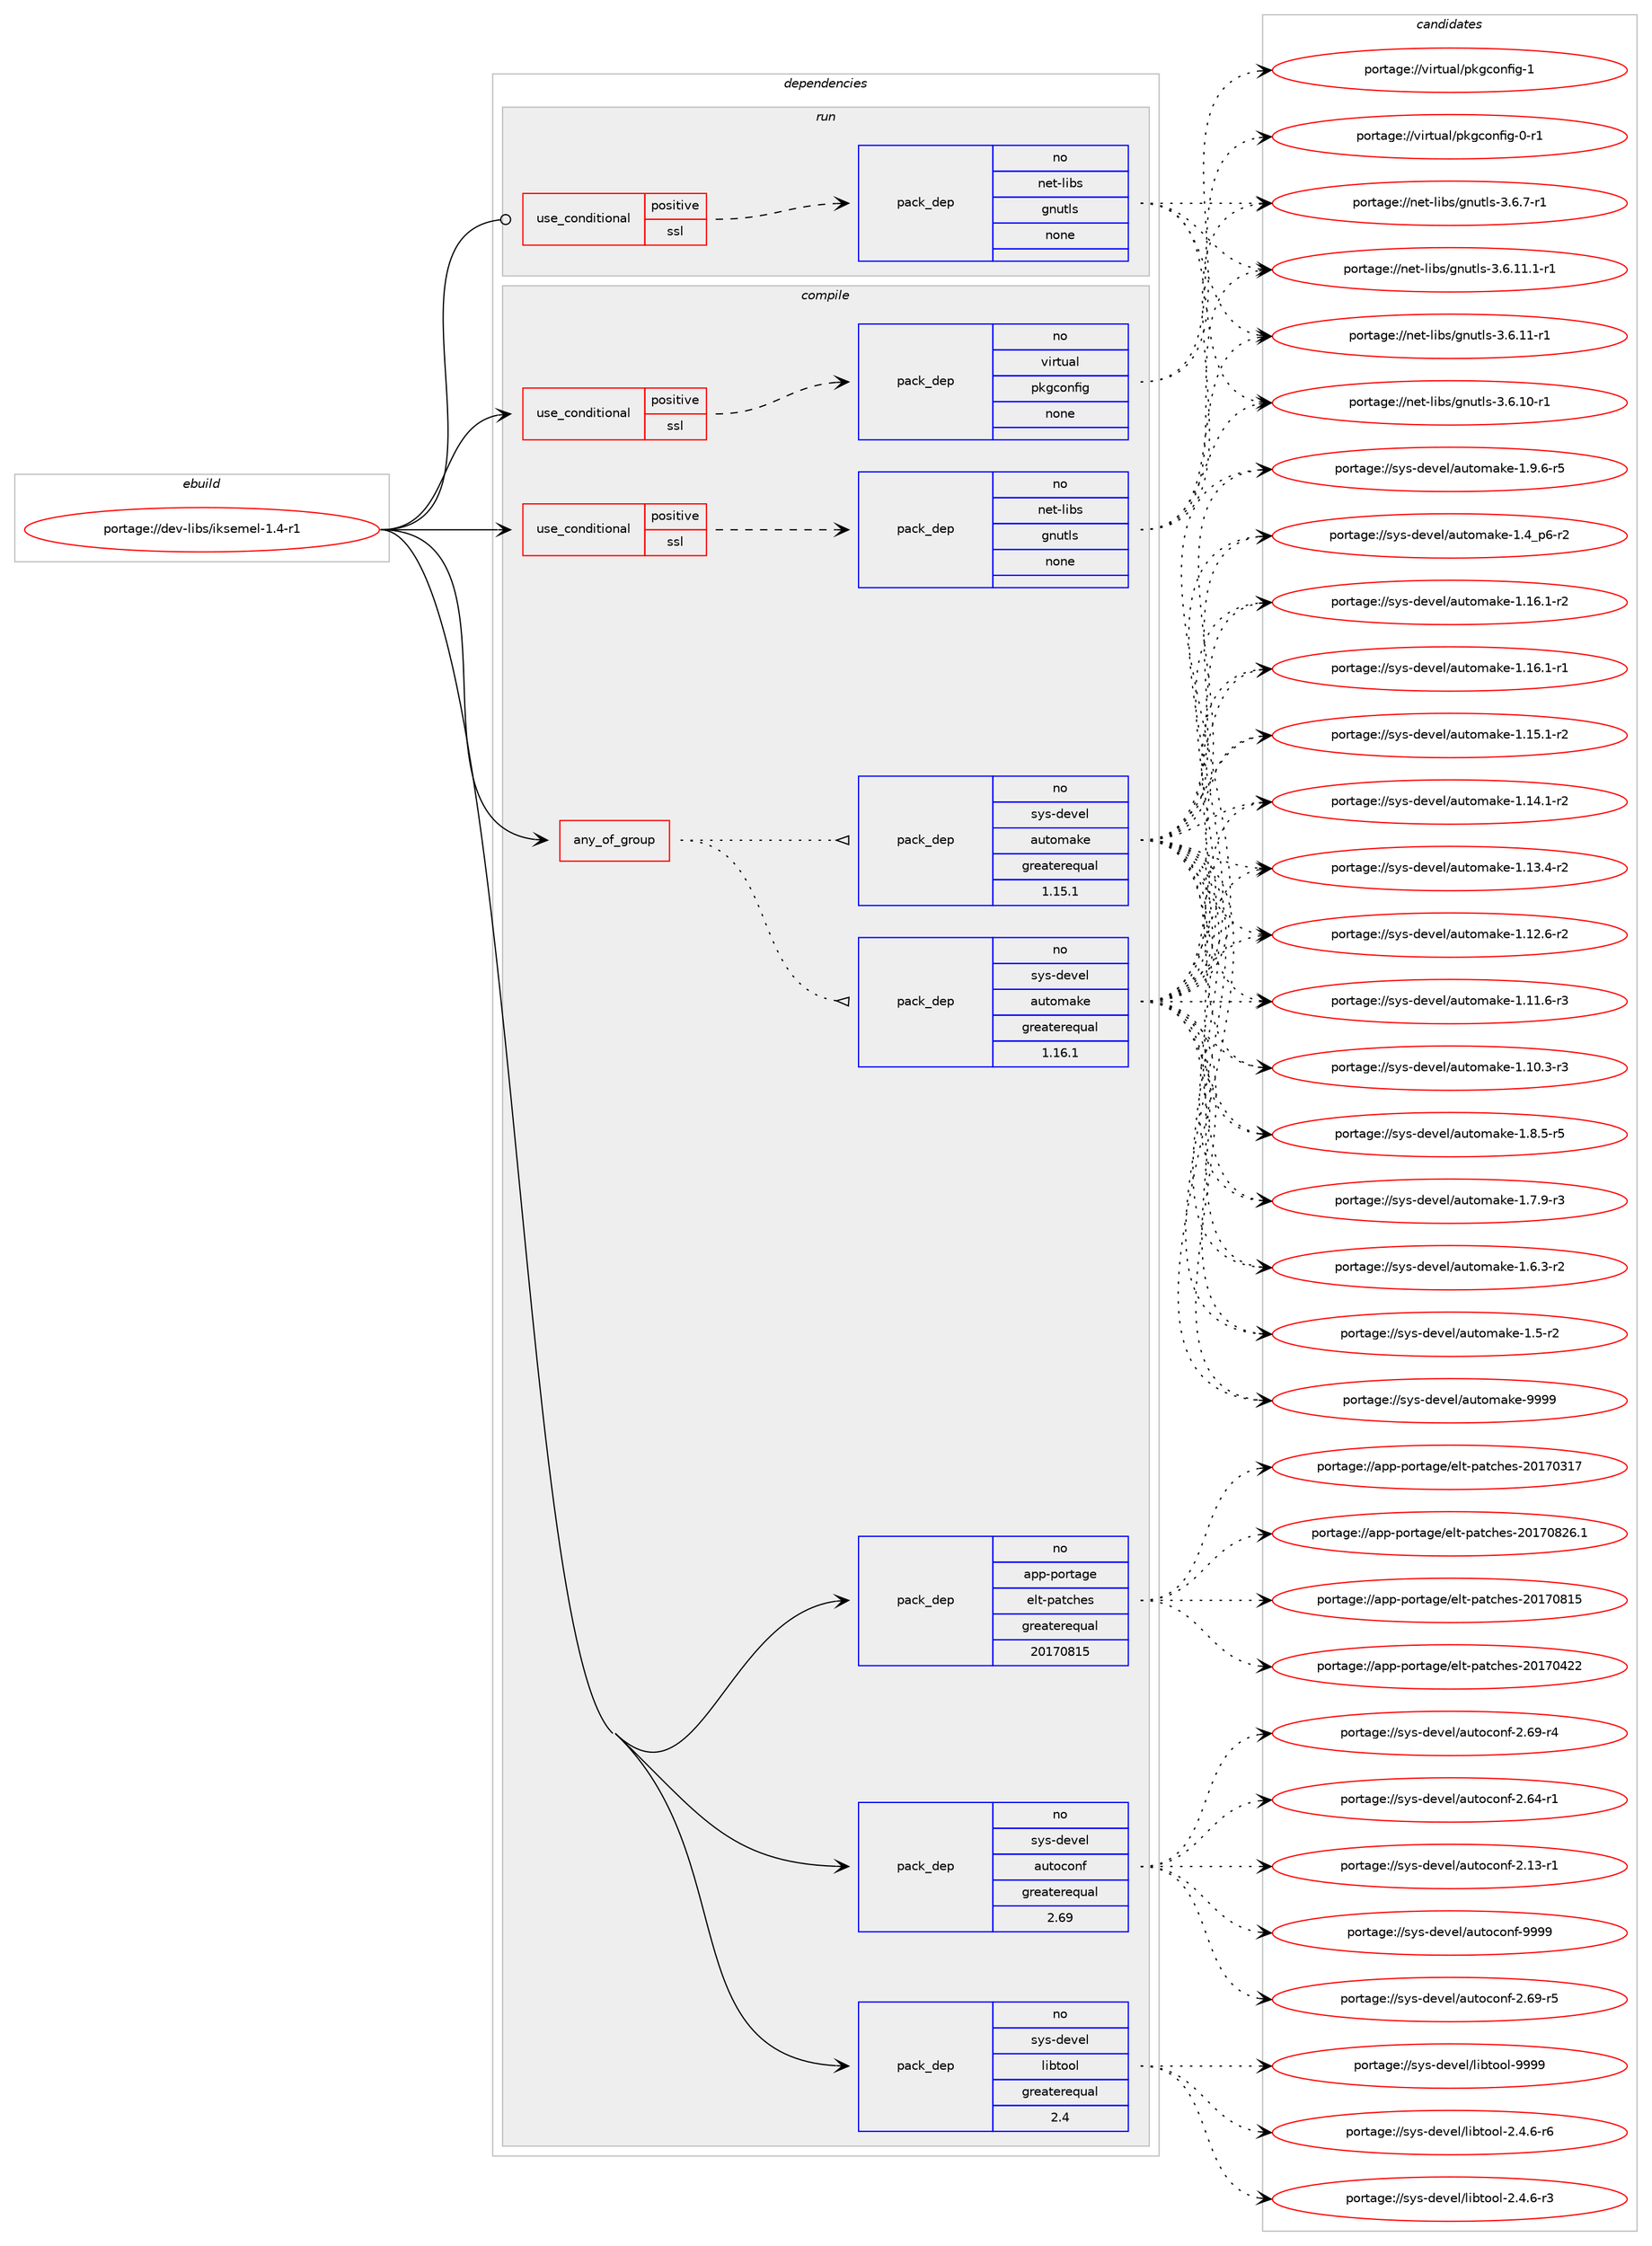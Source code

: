 digraph prolog {

# *************
# Graph options
# *************

newrank=true;
concentrate=true;
compound=true;
graph [rankdir=LR,fontname=Helvetica,fontsize=10,ranksep=1.5];#, ranksep=2.5, nodesep=0.2];
edge  [arrowhead=vee];
node  [fontname=Helvetica,fontsize=10];

# **********
# The ebuild
# **********

subgraph cluster_leftcol {
color=gray;
label=<<i>ebuild</i>>;
id [label="portage://dev-libs/iksemel-1.4-r1", color=red, width=4, href="../dev-libs/iksemel-1.4-r1.svg"];
}

# ****************
# The dependencies
# ****************

subgraph cluster_midcol {
color=gray;
label=<<i>dependencies</i>>;
subgraph cluster_compile {
fillcolor="#eeeeee";
style=filled;
label=<<i>compile</i>>;
subgraph any5096 {
dependency514091 [label=<<TABLE BORDER="0" CELLBORDER="1" CELLSPACING="0" CELLPADDING="4"><TR><TD CELLPADDING="10">any_of_group</TD></TR></TABLE>>, shape=none, color=red];subgraph pack383114 {
dependency514092 [label=<<TABLE BORDER="0" CELLBORDER="1" CELLSPACING="0" CELLPADDING="4" WIDTH="220"><TR><TD ROWSPAN="6" CELLPADDING="30">pack_dep</TD></TR><TR><TD WIDTH="110">no</TD></TR><TR><TD>sys-devel</TD></TR><TR><TD>automake</TD></TR><TR><TD>greaterequal</TD></TR><TR><TD>1.16.1</TD></TR></TABLE>>, shape=none, color=blue];
}
dependency514091:e -> dependency514092:w [weight=20,style="dotted",arrowhead="oinv"];
subgraph pack383115 {
dependency514093 [label=<<TABLE BORDER="0" CELLBORDER="1" CELLSPACING="0" CELLPADDING="4" WIDTH="220"><TR><TD ROWSPAN="6" CELLPADDING="30">pack_dep</TD></TR><TR><TD WIDTH="110">no</TD></TR><TR><TD>sys-devel</TD></TR><TR><TD>automake</TD></TR><TR><TD>greaterequal</TD></TR><TR><TD>1.15.1</TD></TR></TABLE>>, shape=none, color=blue];
}
dependency514091:e -> dependency514093:w [weight=20,style="dotted",arrowhead="oinv"];
}
id:e -> dependency514091:w [weight=20,style="solid",arrowhead="vee"];
subgraph cond125646 {
dependency514094 [label=<<TABLE BORDER="0" CELLBORDER="1" CELLSPACING="0" CELLPADDING="4"><TR><TD ROWSPAN="3" CELLPADDING="10">use_conditional</TD></TR><TR><TD>positive</TD></TR><TR><TD>ssl</TD></TR></TABLE>>, shape=none, color=red];
subgraph pack383116 {
dependency514095 [label=<<TABLE BORDER="0" CELLBORDER="1" CELLSPACING="0" CELLPADDING="4" WIDTH="220"><TR><TD ROWSPAN="6" CELLPADDING="30">pack_dep</TD></TR><TR><TD WIDTH="110">no</TD></TR><TR><TD>net-libs</TD></TR><TR><TD>gnutls</TD></TR><TR><TD>none</TD></TR><TR><TD></TD></TR></TABLE>>, shape=none, color=blue];
}
dependency514094:e -> dependency514095:w [weight=20,style="dashed",arrowhead="vee"];
}
id:e -> dependency514094:w [weight=20,style="solid",arrowhead="vee"];
subgraph cond125647 {
dependency514096 [label=<<TABLE BORDER="0" CELLBORDER="1" CELLSPACING="0" CELLPADDING="4"><TR><TD ROWSPAN="3" CELLPADDING="10">use_conditional</TD></TR><TR><TD>positive</TD></TR><TR><TD>ssl</TD></TR></TABLE>>, shape=none, color=red];
subgraph pack383117 {
dependency514097 [label=<<TABLE BORDER="0" CELLBORDER="1" CELLSPACING="0" CELLPADDING="4" WIDTH="220"><TR><TD ROWSPAN="6" CELLPADDING="30">pack_dep</TD></TR><TR><TD WIDTH="110">no</TD></TR><TR><TD>virtual</TD></TR><TR><TD>pkgconfig</TD></TR><TR><TD>none</TD></TR><TR><TD></TD></TR></TABLE>>, shape=none, color=blue];
}
dependency514096:e -> dependency514097:w [weight=20,style="dashed",arrowhead="vee"];
}
id:e -> dependency514096:w [weight=20,style="solid",arrowhead="vee"];
subgraph pack383118 {
dependency514098 [label=<<TABLE BORDER="0" CELLBORDER="1" CELLSPACING="0" CELLPADDING="4" WIDTH="220"><TR><TD ROWSPAN="6" CELLPADDING="30">pack_dep</TD></TR><TR><TD WIDTH="110">no</TD></TR><TR><TD>app-portage</TD></TR><TR><TD>elt-patches</TD></TR><TR><TD>greaterequal</TD></TR><TR><TD>20170815</TD></TR></TABLE>>, shape=none, color=blue];
}
id:e -> dependency514098:w [weight=20,style="solid",arrowhead="vee"];
subgraph pack383119 {
dependency514099 [label=<<TABLE BORDER="0" CELLBORDER="1" CELLSPACING="0" CELLPADDING="4" WIDTH="220"><TR><TD ROWSPAN="6" CELLPADDING="30">pack_dep</TD></TR><TR><TD WIDTH="110">no</TD></TR><TR><TD>sys-devel</TD></TR><TR><TD>autoconf</TD></TR><TR><TD>greaterequal</TD></TR><TR><TD>2.69</TD></TR></TABLE>>, shape=none, color=blue];
}
id:e -> dependency514099:w [weight=20,style="solid",arrowhead="vee"];
subgraph pack383120 {
dependency514100 [label=<<TABLE BORDER="0" CELLBORDER="1" CELLSPACING="0" CELLPADDING="4" WIDTH="220"><TR><TD ROWSPAN="6" CELLPADDING="30">pack_dep</TD></TR><TR><TD WIDTH="110">no</TD></TR><TR><TD>sys-devel</TD></TR><TR><TD>libtool</TD></TR><TR><TD>greaterequal</TD></TR><TR><TD>2.4</TD></TR></TABLE>>, shape=none, color=blue];
}
id:e -> dependency514100:w [weight=20,style="solid",arrowhead="vee"];
}
subgraph cluster_compileandrun {
fillcolor="#eeeeee";
style=filled;
label=<<i>compile and run</i>>;
}
subgraph cluster_run {
fillcolor="#eeeeee";
style=filled;
label=<<i>run</i>>;
subgraph cond125648 {
dependency514101 [label=<<TABLE BORDER="0" CELLBORDER="1" CELLSPACING="0" CELLPADDING="4"><TR><TD ROWSPAN="3" CELLPADDING="10">use_conditional</TD></TR><TR><TD>positive</TD></TR><TR><TD>ssl</TD></TR></TABLE>>, shape=none, color=red];
subgraph pack383121 {
dependency514102 [label=<<TABLE BORDER="0" CELLBORDER="1" CELLSPACING="0" CELLPADDING="4" WIDTH="220"><TR><TD ROWSPAN="6" CELLPADDING="30">pack_dep</TD></TR><TR><TD WIDTH="110">no</TD></TR><TR><TD>net-libs</TD></TR><TR><TD>gnutls</TD></TR><TR><TD>none</TD></TR><TR><TD></TD></TR></TABLE>>, shape=none, color=blue];
}
dependency514101:e -> dependency514102:w [weight=20,style="dashed",arrowhead="vee"];
}
id:e -> dependency514101:w [weight=20,style="solid",arrowhead="odot"];
}
}

# **************
# The candidates
# **************

subgraph cluster_choices {
rank=same;
color=gray;
label=<<i>candidates</i>>;

subgraph choice383114 {
color=black;
nodesep=1;
choice115121115451001011181011084797117116111109971071014557575757 [label="portage://sys-devel/automake-9999", color=red, width=4,href="../sys-devel/automake-9999.svg"];
choice115121115451001011181011084797117116111109971071014549465746544511453 [label="portage://sys-devel/automake-1.9.6-r5", color=red, width=4,href="../sys-devel/automake-1.9.6-r5.svg"];
choice115121115451001011181011084797117116111109971071014549465646534511453 [label="portage://sys-devel/automake-1.8.5-r5", color=red, width=4,href="../sys-devel/automake-1.8.5-r5.svg"];
choice115121115451001011181011084797117116111109971071014549465546574511451 [label="portage://sys-devel/automake-1.7.9-r3", color=red, width=4,href="../sys-devel/automake-1.7.9-r3.svg"];
choice115121115451001011181011084797117116111109971071014549465446514511450 [label="portage://sys-devel/automake-1.6.3-r2", color=red, width=4,href="../sys-devel/automake-1.6.3-r2.svg"];
choice11512111545100101118101108479711711611110997107101454946534511450 [label="portage://sys-devel/automake-1.5-r2", color=red, width=4,href="../sys-devel/automake-1.5-r2.svg"];
choice115121115451001011181011084797117116111109971071014549465295112544511450 [label="portage://sys-devel/automake-1.4_p6-r2", color=red, width=4,href="../sys-devel/automake-1.4_p6-r2.svg"];
choice11512111545100101118101108479711711611110997107101454946495446494511450 [label="portage://sys-devel/automake-1.16.1-r2", color=red, width=4,href="../sys-devel/automake-1.16.1-r2.svg"];
choice11512111545100101118101108479711711611110997107101454946495446494511449 [label="portage://sys-devel/automake-1.16.1-r1", color=red, width=4,href="../sys-devel/automake-1.16.1-r1.svg"];
choice11512111545100101118101108479711711611110997107101454946495346494511450 [label="portage://sys-devel/automake-1.15.1-r2", color=red, width=4,href="../sys-devel/automake-1.15.1-r2.svg"];
choice11512111545100101118101108479711711611110997107101454946495246494511450 [label="portage://sys-devel/automake-1.14.1-r2", color=red, width=4,href="../sys-devel/automake-1.14.1-r2.svg"];
choice11512111545100101118101108479711711611110997107101454946495146524511450 [label="portage://sys-devel/automake-1.13.4-r2", color=red, width=4,href="../sys-devel/automake-1.13.4-r2.svg"];
choice11512111545100101118101108479711711611110997107101454946495046544511450 [label="portage://sys-devel/automake-1.12.6-r2", color=red, width=4,href="../sys-devel/automake-1.12.6-r2.svg"];
choice11512111545100101118101108479711711611110997107101454946494946544511451 [label="portage://sys-devel/automake-1.11.6-r3", color=red, width=4,href="../sys-devel/automake-1.11.6-r3.svg"];
choice11512111545100101118101108479711711611110997107101454946494846514511451 [label="portage://sys-devel/automake-1.10.3-r3", color=red, width=4,href="../sys-devel/automake-1.10.3-r3.svg"];
dependency514092:e -> choice115121115451001011181011084797117116111109971071014557575757:w [style=dotted,weight="100"];
dependency514092:e -> choice115121115451001011181011084797117116111109971071014549465746544511453:w [style=dotted,weight="100"];
dependency514092:e -> choice115121115451001011181011084797117116111109971071014549465646534511453:w [style=dotted,weight="100"];
dependency514092:e -> choice115121115451001011181011084797117116111109971071014549465546574511451:w [style=dotted,weight="100"];
dependency514092:e -> choice115121115451001011181011084797117116111109971071014549465446514511450:w [style=dotted,weight="100"];
dependency514092:e -> choice11512111545100101118101108479711711611110997107101454946534511450:w [style=dotted,weight="100"];
dependency514092:e -> choice115121115451001011181011084797117116111109971071014549465295112544511450:w [style=dotted,weight="100"];
dependency514092:e -> choice11512111545100101118101108479711711611110997107101454946495446494511450:w [style=dotted,weight="100"];
dependency514092:e -> choice11512111545100101118101108479711711611110997107101454946495446494511449:w [style=dotted,weight="100"];
dependency514092:e -> choice11512111545100101118101108479711711611110997107101454946495346494511450:w [style=dotted,weight="100"];
dependency514092:e -> choice11512111545100101118101108479711711611110997107101454946495246494511450:w [style=dotted,weight="100"];
dependency514092:e -> choice11512111545100101118101108479711711611110997107101454946495146524511450:w [style=dotted,weight="100"];
dependency514092:e -> choice11512111545100101118101108479711711611110997107101454946495046544511450:w [style=dotted,weight="100"];
dependency514092:e -> choice11512111545100101118101108479711711611110997107101454946494946544511451:w [style=dotted,weight="100"];
dependency514092:e -> choice11512111545100101118101108479711711611110997107101454946494846514511451:w [style=dotted,weight="100"];
}
subgraph choice383115 {
color=black;
nodesep=1;
choice115121115451001011181011084797117116111109971071014557575757 [label="portage://sys-devel/automake-9999", color=red, width=4,href="../sys-devel/automake-9999.svg"];
choice115121115451001011181011084797117116111109971071014549465746544511453 [label="portage://sys-devel/automake-1.9.6-r5", color=red, width=4,href="../sys-devel/automake-1.9.6-r5.svg"];
choice115121115451001011181011084797117116111109971071014549465646534511453 [label="portage://sys-devel/automake-1.8.5-r5", color=red, width=4,href="../sys-devel/automake-1.8.5-r5.svg"];
choice115121115451001011181011084797117116111109971071014549465546574511451 [label="portage://sys-devel/automake-1.7.9-r3", color=red, width=4,href="../sys-devel/automake-1.7.9-r3.svg"];
choice115121115451001011181011084797117116111109971071014549465446514511450 [label="portage://sys-devel/automake-1.6.3-r2", color=red, width=4,href="../sys-devel/automake-1.6.3-r2.svg"];
choice11512111545100101118101108479711711611110997107101454946534511450 [label="portage://sys-devel/automake-1.5-r2", color=red, width=4,href="../sys-devel/automake-1.5-r2.svg"];
choice115121115451001011181011084797117116111109971071014549465295112544511450 [label="portage://sys-devel/automake-1.4_p6-r2", color=red, width=4,href="../sys-devel/automake-1.4_p6-r2.svg"];
choice11512111545100101118101108479711711611110997107101454946495446494511450 [label="portage://sys-devel/automake-1.16.1-r2", color=red, width=4,href="../sys-devel/automake-1.16.1-r2.svg"];
choice11512111545100101118101108479711711611110997107101454946495446494511449 [label="portage://sys-devel/automake-1.16.1-r1", color=red, width=4,href="../sys-devel/automake-1.16.1-r1.svg"];
choice11512111545100101118101108479711711611110997107101454946495346494511450 [label="portage://sys-devel/automake-1.15.1-r2", color=red, width=4,href="../sys-devel/automake-1.15.1-r2.svg"];
choice11512111545100101118101108479711711611110997107101454946495246494511450 [label="portage://sys-devel/automake-1.14.1-r2", color=red, width=4,href="../sys-devel/automake-1.14.1-r2.svg"];
choice11512111545100101118101108479711711611110997107101454946495146524511450 [label="portage://sys-devel/automake-1.13.4-r2", color=red, width=4,href="../sys-devel/automake-1.13.4-r2.svg"];
choice11512111545100101118101108479711711611110997107101454946495046544511450 [label="portage://sys-devel/automake-1.12.6-r2", color=red, width=4,href="../sys-devel/automake-1.12.6-r2.svg"];
choice11512111545100101118101108479711711611110997107101454946494946544511451 [label="portage://sys-devel/automake-1.11.6-r3", color=red, width=4,href="../sys-devel/automake-1.11.6-r3.svg"];
choice11512111545100101118101108479711711611110997107101454946494846514511451 [label="portage://sys-devel/automake-1.10.3-r3", color=red, width=4,href="../sys-devel/automake-1.10.3-r3.svg"];
dependency514093:e -> choice115121115451001011181011084797117116111109971071014557575757:w [style=dotted,weight="100"];
dependency514093:e -> choice115121115451001011181011084797117116111109971071014549465746544511453:w [style=dotted,weight="100"];
dependency514093:e -> choice115121115451001011181011084797117116111109971071014549465646534511453:w [style=dotted,weight="100"];
dependency514093:e -> choice115121115451001011181011084797117116111109971071014549465546574511451:w [style=dotted,weight="100"];
dependency514093:e -> choice115121115451001011181011084797117116111109971071014549465446514511450:w [style=dotted,weight="100"];
dependency514093:e -> choice11512111545100101118101108479711711611110997107101454946534511450:w [style=dotted,weight="100"];
dependency514093:e -> choice115121115451001011181011084797117116111109971071014549465295112544511450:w [style=dotted,weight="100"];
dependency514093:e -> choice11512111545100101118101108479711711611110997107101454946495446494511450:w [style=dotted,weight="100"];
dependency514093:e -> choice11512111545100101118101108479711711611110997107101454946495446494511449:w [style=dotted,weight="100"];
dependency514093:e -> choice11512111545100101118101108479711711611110997107101454946495346494511450:w [style=dotted,weight="100"];
dependency514093:e -> choice11512111545100101118101108479711711611110997107101454946495246494511450:w [style=dotted,weight="100"];
dependency514093:e -> choice11512111545100101118101108479711711611110997107101454946495146524511450:w [style=dotted,weight="100"];
dependency514093:e -> choice11512111545100101118101108479711711611110997107101454946495046544511450:w [style=dotted,weight="100"];
dependency514093:e -> choice11512111545100101118101108479711711611110997107101454946494946544511451:w [style=dotted,weight="100"];
dependency514093:e -> choice11512111545100101118101108479711711611110997107101454946494846514511451:w [style=dotted,weight="100"];
}
subgraph choice383116 {
color=black;
nodesep=1;
choice1101011164510810598115471031101171161081154551465446554511449 [label="portage://net-libs/gnutls-3.6.7-r1", color=red, width=4,href="../net-libs/gnutls-3.6.7-r1.svg"];
choice1101011164510810598115471031101171161081154551465446494946494511449 [label="portage://net-libs/gnutls-3.6.11.1-r1", color=red, width=4,href="../net-libs/gnutls-3.6.11.1-r1.svg"];
choice110101116451081059811547103110117116108115455146544649494511449 [label="portage://net-libs/gnutls-3.6.11-r1", color=red, width=4,href="../net-libs/gnutls-3.6.11-r1.svg"];
choice110101116451081059811547103110117116108115455146544649484511449 [label="portage://net-libs/gnutls-3.6.10-r1", color=red, width=4,href="../net-libs/gnutls-3.6.10-r1.svg"];
dependency514095:e -> choice1101011164510810598115471031101171161081154551465446554511449:w [style=dotted,weight="100"];
dependency514095:e -> choice1101011164510810598115471031101171161081154551465446494946494511449:w [style=dotted,weight="100"];
dependency514095:e -> choice110101116451081059811547103110117116108115455146544649494511449:w [style=dotted,weight="100"];
dependency514095:e -> choice110101116451081059811547103110117116108115455146544649484511449:w [style=dotted,weight="100"];
}
subgraph choice383117 {
color=black;
nodesep=1;
choice1181051141161179710847112107103991111101021051034549 [label="portage://virtual/pkgconfig-1", color=red, width=4,href="../virtual/pkgconfig-1.svg"];
choice11810511411611797108471121071039911111010210510345484511449 [label="portage://virtual/pkgconfig-0-r1", color=red, width=4,href="../virtual/pkgconfig-0-r1.svg"];
dependency514097:e -> choice1181051141161179710847112107103991111101021051034549:w [style=dotted,weight="100"];
dependency514097:e -> choice11810511411611797108471121071039911111010210510345484511449:w [style=dotted,weight="100"];
}
subgraph choice383118 {
color=black;
nodesep=1;
choice971121124511211111411697103101471011081164511297116991041011154550484955485650544649 [label="portage://app-portage/elt-patches-20170826.1", color=red, width=4,href="../app-portage/elt-patches-20170826.1.svg"];
choice97112112451121111141169710310147101108116451129711699104101115455048495548564953 [label="portage://app-portage/elt-patches-20170815", color=red, width=4,href="../app-portage/elt-patches-20170815.svg"];
choice97112112451121111141169710310147101108116451129711699104101115455048495548525050 [label="portage://app-portage/elt-patches-20170422", color=red, width=4,href="../app-portage/elt-patches-20170422.svg"];
choice97112112451121111141169710310147101108116451129711699104101115455048495548514955 [label="portage://app-portage/elt-patches-20170317", color=red, width=4,href="../app-portage/elt-patches-20170317.svg"];
dependency514098:e -> choice971121124511211111411697103101471011081164511297116991041011154550484955485650544649:w [style=dotted,weight="100"];
dependency514098:e -> choice97112112451121111141169710310147101108116451129711699104101115455048495548564953:w [style=dotted,weight="100"];
dependency514098:e -> choice97112112451121111141169710310147101108116451129711699104101115455048495548525050:w [style=dotted,weight="100"];
dependency514098:e -> choice97112112451121111141169710310147101108116451129711699104101115455048495548514955:w [style=dotted,weight="100"];
}
subgraph choice383119 {
color=black;
nodesep=1;
choice115121115451001011181011084797117116111991111101024557575757 [label="portage://sys-devel/autoconf-9999", color=red, width=4,href="../sys-devel/autoconf-9999.svg"];
choice1151211154510010111810110847971171161119911111010245504654574511453 [label="portage://sys-devel/autoconf-2.69-r5", color=red, width=4,href="../sys-devel/autoconf-2.69-r5.svg"];
choice1151211154510010111810110847971171161119911111010245504654574511452 [label="portage://sys-devel/autoconf-2.69-r4", color=red, width=4,href="../sys-devel/autoconf-2.69-r4.svg"];
choice1151211154510010111810110847971171161119911111010245504654524511449 [label="portage://sys-devel/autoconf-2.64-r1", color=red, width=4,href="../sys-devel/autoconf-2.64-r1.svg"];
choice1151211154510010111810110847971171161119911111010245504649514511449 [label="portage://sys-devel/autoconf-2.13-r1", color=red, width=4,href="../sys-devel/autoconf-2.13-r1.svg"];
dependency514099:e -> choice115121115451001011181011084797117116111991111101024557575757:w [style=dotted,weight="100"];
dependency514099:e -> choice1151211154510010111810110847971171161119911111010245504654574511453:w [style=dotted,weight="100"];
dependency514099:e -> choice1151211154510010111810110847971171161119911111010245504654574511452:w [style=dotted,weight="100"];
dependency514099:e -> choice1151211154510010111810110847971171161119911111010245504654524511449:w [style=dotted,weight="100"];
dependency514099:e -> choice1151211154510010111810110847971171161119911111010245504649514511449:w [style=dotted,weight="100"];
}
subgraph choice383120 {
color=black;
nodesep=1;
choice1151211154510010111810110847108105981161111111084557575757 [label="portage://sys-devel/libtool-9999", color=red, width=4,href="../sys-devel/libtool-9999.svg"];
choice1151211154510010111810110847108105981161111111084550465246544511454 [label="portage://sys-devel/libtool-2.4.6-r6", color=red, width=4,href="../sys-devel/libtool-2.4.6-r6.svg"];
choice1151211154510010111810110847108105981161111111084550465246544511451 [label="portage://sys-devel/libtool-2.4.6-r3", color=red, width=4,href="../sys-devel/libtool-2.4.6-r3.svg"];
dependency514100:e -> choice1151211154510010111810110847108105981161111111084557575757:w [style=dotted,weight="100"];
dependency514100:e -> choice1151211154510010111810110847108105981161111111084550465246544511454:w [style=dotted,weight="100"];
dependency514100:e -> choice1151211154510010111810110847108105981161111111084550465246544511451:w [style=dotted,weight="100"];
}
subgraph choice383121 {
color=black;
nodesep=1;
choice1101011164510810598115471031101171161081154551465446554511449 [label="portage://net-libs/gnutls-3.6.7-r1", color=red, width=4,href="../net-libs/gnutls-3.6.7-r1.svg"];
choice1101011164510810598115471031101171161081154551465446494946494511449 [label="portage://net-libs/gnutls-3.6.11.1-r1", color=red, width=4,href="../net-libs/gnutls-3.6.11.1-r1.svg"];
choice110101116451081059811547103110117116108115455146544649494511449 [label="portage://net-libs/gnutls-3.6.11-r1", color=red, width=4,href="../net-libs/gnutls-3.6.11-r1.svg"];
choice110101116451081059811547103110117116108115455146544649484511449 [label="portage://net-libs/gnutls-3.6.10-r1", color=red, width=4,href="../net-libs/gnutls-3.6.10-r1.svg"];
dependency514102:e -> choice1101011164510810598115471031101171161081154551465446554511449:w [style=dotted,weight="100"];
dependency514102:e -> choice1101011164510810598115471031101171161081154551465446494946494511449:w [style=dotted,weight="100"];
dependency514102:e -> choice110101116451081059811547103110117116108115455146544649494511449:w [style=dotted,weight="100"];
dependency514102:e -> choice110101116451081059811547103110117116108115455146544649484511449:w [style=dotted,weight="100"];
}
}

}
